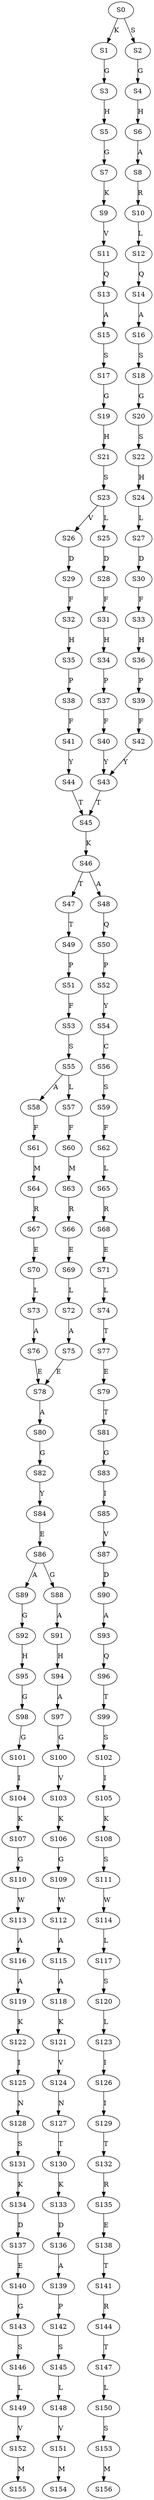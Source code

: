 strict digraph  {
	S0 -> S1 [ label = K ];
	S0 -> S2 [ label = S ];
	S1 -> S3 [ label = G ];
	S2 -> S4 [ label = G ];
	S3 -> S5 [ label = H ];
	S4 -> S6 [ label = H ];
	S5 -> S7 [ label = G ];
	S6 -> S8 [ label = A ];
	S7 -> S9 [ label = K ];
	S8 -> S10 [ label = R ];
	S9 -> S11 [ label = V ];
	S10 -> S12 [ label = L ];
	S11 -> S13 [ label = Q ];
	S12 -> S14 [ label = Q ];
	S13 -> S15 [ label = A ];
	S14 -> S16 [ label = A ];
	S15 -> S17 [ label = S ];
	S16 -> S18 [ label = S ];
	S17 -> S19 [ label = G ];
	S18 -> S20 [ label = G ];
	S19 -> S21 [ label = H ];
	S20 -> S22 [ label = S ];
	S21 -> S23 [ label = S ];
	S22 -> S24 [ label = H ];
	S23 -> S25 [ label = L ];
	S23 -> S26 [ label = V ];
	S24 -> S27 [ label = L ];
	S25 -> S28 [ label = D ];
	S26 -> S29 [ label = D ];
	S27 -> S30 [ label = D ];
	S28 -> S31 [ label = F ];
	S29 -> S32 [ label = F ];
	S30 -> S33 [ label = F ];
	S31 -> S34 [ label = H ];
	S32 -> S35 [ label = H ];
	S33 -> S36 [ label = H ];
	S34 -> S37 [ label = P ];
	S35 -> S38 [ label = P ];
	S36 -> S39 [ label = P ];
	S37 -> S40 [ label = F ];
	S38 -> S41 [ label = F ];
	S39 -> S42 [ label = F ];
	S40 -> S43 [ label = Y ];
	S41 -> S44 [ label = Y ];
	S42 -> S43 [ label = Y ];
	S43 -> S45 [ label = T ];
	S44 -> S45 [ label = T ];
	S45 -> S46 [ label = K ];
	S46 -> S47 [ label = T ];
	S46 -> S48 [ label = A ];
	S47 -> S49 [ label = T ];
	S48 -> S50 [ label = Q ];
	S49 -> S51 [ label = P ];
	S50 -> S52 [ label = P ];
	S51 -> S53 [ label = F ];
	S52 -> S54 [ label = Y ];
	S53 -> S55 [ label = S ];
	S54 -> S56 [ label = C ];
	S55 -> S57 [ label = L ];
	S55 -> S58 [ label = A ];
	S56 -> S59 [ label = S ];
	S57 -> S60 [ label = F ];
	S58 -> S61 [ label = F ];
	S59 -> S62 [ label = F ];
	S60 -> S63 [ label = M ];
	S61 -> S64 [ label = M ];
	S62 -> S65 [ label = L ];
	S63 -> S66 [ label = R ];
	S64 -> S67 [ label = R ];
	S65 -> S68 [ label = R ];
	S66 -> S69 [ label = E ];
	S67 -> S70 [ label = E ];
	S68 -> S71 [ label = E ];
	S69 -> S72 [ label = L ];
	S70 -> S73 [ label = L ];
	S71 -> S74 [ label = L ];
	S72 -> S75 [ label = A ];
	S73 -> S76 [ label = A ];
	S74 -> S77 [ label = T ];
	S75 -> S78 [ label = E ];
	S76 -> S78 [ label = E ];
	S77 -> S79 [ label = E ];
	S78 -> S80 [ label = A ];
	S79 -> S81 [ label = T ];
	S80 -> S82 [ label = G ];
	S81 -> S83 [ label = G ];
	S82 -> S84 [ label = Y ];
	S83 -> S85 [ label = I ];
	S84 -> S86 [ label = E ];
	S85 -> S87 [ label = V ];
	S86 -> S88 [ label = G ];
	S86 -> S89 [ label = A ];
	S87 -> S90 [ label = D ];
	S88 -> S91 [ label = A ];
	S89 -> S92 [ label = G ];
	S90 -> S93 [ label = A ];
	S91 -> S94 [ label = H ];
	S92 -> S95 [ label = H ];
	S93 -> S96 [ label = Q ];
	S94 -> S97 [ label = A ];
	S95 -> S98 [ label = G ];
	S96 -> S99 [ label = T ];
	S97 -> S100 [ label = G ];
	S98 -> S101 [ label = G ];
	S99 -> S102 [ label = S ];
	S100 -> S103 [ label = V ];
	S101 -> S104 [ label = I ];
	S102 -> S105 [ label = I ];
	S103 -> S106 [ label = K ];
	S104 -> S107 [ label = K ];
	S105 -> S108 [ label = K ];
	S106 -> S109 [ label = G ];
	S107 -> S110 [ label = G ];
	S108 -> S111 [ label = S ];
	S109 -> S112 [ label = W ];
	S110 -> S113 [ label = W ];
	S111 -> S114 [ label = W ];
	S112 -> S115 [ label = A ];
	S113 -> S116 [ label = A ];
	S114 -> S117 [ label = L ];
	S115 -> S118 [ label = A ];
	S116 -> S119 [ label = A ];
	S117 -> S120 [ label = S ];
	S118 -> S121 [ label = K ];
	S119 -> S122 [ label = K ];
	S120 -> S123 [ label = L ];
	S121 -> S124 [ label = V ];
	S122 -> S125 [ label = I ];
	S123 -> S126 [ label = I ];
	S124 -> S127 [ label = N ];
	S125 -> S128 [ label = N ];
	S126 -> S129 [ label = I ];
	S127 -> S130 [ label = T ];
	S128 -> S131 [ label = S ];
	S129 -> S132 [ label = T ];
	S130 -> S133 [ label = K ];
	S131 -> S134 [ label = K ];
	S132 -> S135 [ label = R ];
	S133 -> S136 [ label = D ];
	S134 -> S137 [ label = D ];
	S135 -> S138 [ label = E ];
	S136 -> S139 [ label = A ];
	S137 -> S140 [ label = E ];
	S138 -> S141 [ label = T ];
	S139 -> S142 [ label = P ];
	S140 -> S143 [ label = G ];
	S141 -> S144 [ label = R ];
	S142 -> S145 [ label = S ];
	S143 -> S146 [ label = S ];
	S144 -> S147 [ label = T ];
	S145 -> S148 [ label = L ];
	S146 -> S149 [ label = L ];
	S147 -> S150 [ label = L ];
	S148 -> S151 [ label = V ];
	S149 -> S152 [ label = V ];
	S150 -> S153 [ label = S ];
	S151 -> S154 [ label = M ];
	S152 -> S155 [ label = M ];
	S153 -> S156 [ label = M ];
}
